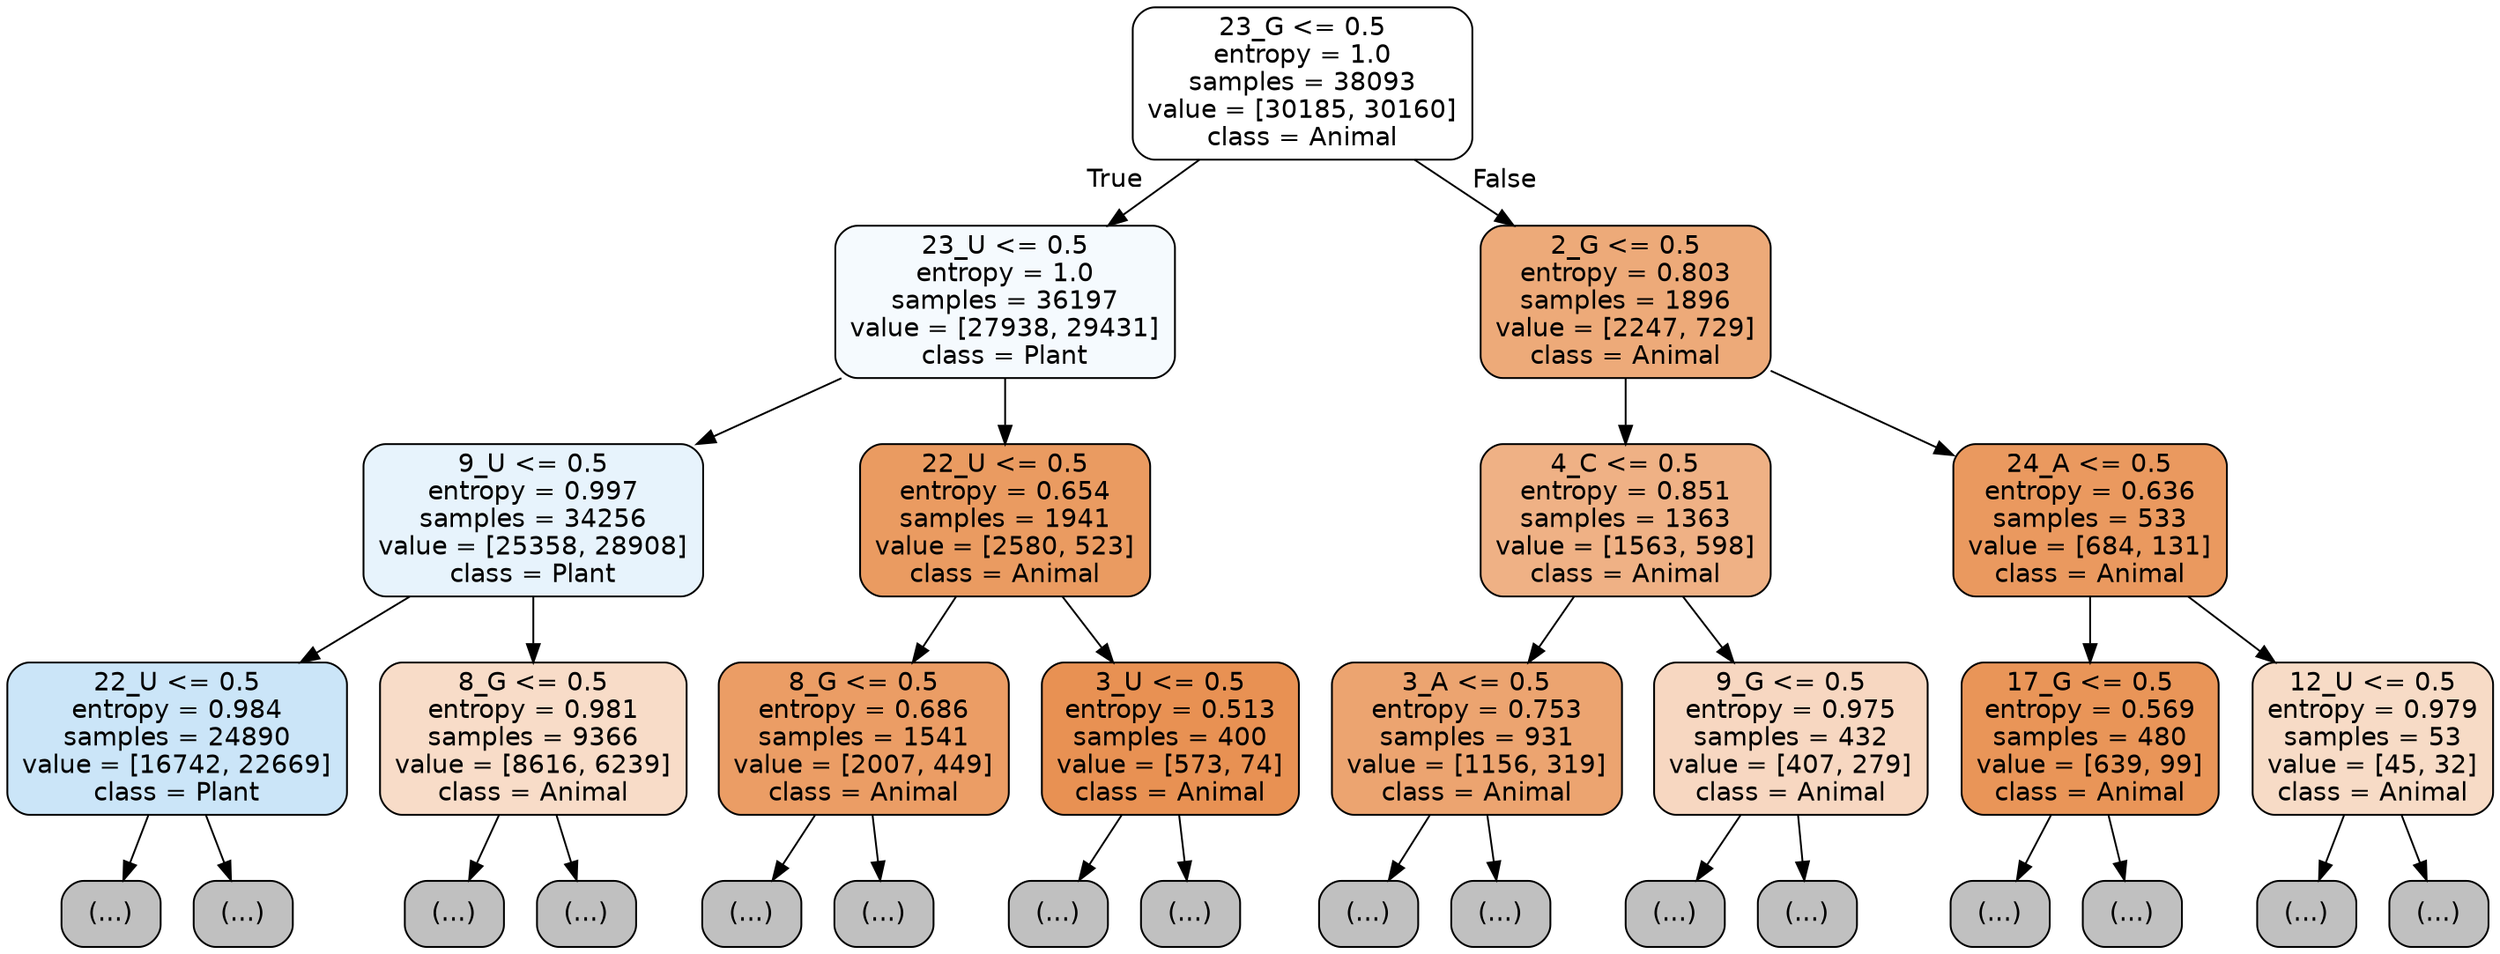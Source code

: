 digraph Tree {
node [shape=box, style="filled, rounded", color="black", fontname="helvetica"] ;
edge [fontname="helvetica"] ;
0 [label="23_G <= 0.5\nentropy = 1.0\nsamples = 38093\nvalue = [30185, 30160]\nclass = Animal", fillcolor="#ffffff"] ;
1 [label="23_U <= 0.5\nentropy = 1.0\nsamples = 36197\nvalue = [27938, 29431]\nclass = Plant", fillcolor="#f5fafe"] ;
0 -> 1 [labeldistance=2.5, labelangle=45, headlabel="True"] ;
2 [label="9_U <= 0.5\nentropy = 0.997\nsamples = 34256\nvalue = [25358, 28908]\nclass = Plant", fillcolor="#e7f3fc"] ;
1 -> 2 ;
3 [label="22_U <= 0.5\nentropy = 0.984\nsamples = 24890\nvalue = [16742, 22669]\nclass = Plant", fillcolor="#cbe5f8"] ;
2 -> 3 ;
4 [label="(...)", fillcolor="#C0C0C0"] ;
3 -> 4 ;
9679 [label="(...)", fillcolor="#C0C0C0"] ;
3 -> 9679 ;
10876 [label="8_G <= 0.5\nentropy = 0.981\nsamples = 9366\nvalue = [8616, 6239]\nclass = Animal", fillcolor="#f8dcc8"] ;
2 -> 10876 ;
10877 [label="(...)", fillcolor="#C0C0C0"] ;
10876 -> 10877 ;
14130 [label="(...)", fillcolor="#C0C0C0"] ;
10876 -> 14130 ;
15247 [label="22_U <= 0.5\nentropy = 0.654\nsamples = 1941\nvalue = [2580, 523]\nclass = Animal", fillcolor="#ea9b61"] ;
1 -> 15247 ;
15248 [label="8_G <= 0.5\nentropy = 0.686\nsamples = 1541\nvalue = [2007, 449]\nclass = Animal", fillcolor="#eb9d65"] ;
15247 -> 15248 ;
15249 [label="(...)", fillcolor="#C0C0C0"] ;
15248 -> 15249 ;
15694 [label="(...)", fillcolor="#C0C0C0"] ;
15248 -> 15694 ;
15849 [label="3_U <= 0.5\nentropy = 0.513\nsamples = 400\nvalue = [573, 74]\nclass = Animal", fillcolor="#e89153"] ;
15247 -> 15849 ;
15850 [label="(...)", fillcolor="#C0C0C0"] ;
15849 -> 15850 ;
15935 [label="(...)", fillcolor="#C0C0C0"] ;
15849 -> 15935 ;
15972 [label="2_G <= 0.5\nentropy = 0.803\nsamples = 1896\nvalue = [2247, 729]\nclass = Animal", fillcolor="#edaa79"] ;
0 -> 15972 [labeldistance=2.5, labelangle=-45, headlabel="False"] ;
15973 [label="4_C <= 0.5\nentropy = 0.851\nsamples = 1363\nvalue = [1563, 598]\nclass = Animal", fillcolor="#efb185"] ;
15972 -> 15973 ;
15974 [label="3_A <= 0.5\nentropy = 0.753\nsamples = 931\nvalue = [1156, 319]\nclass = Animal", fillcolor="#eca470"] ;
15973 -> 15974 ;
15975 [label="(...)", fillcolor="#C0C0C0"] ;
15974 -> 15975 ;
16278 [label="(...)", fillcolor="#C0C0C0"] ;
15974 -> 16278 ;
16383 [label="9_G <= 0.5\nentropy = 0.975\nsamples = 432\nvalue = [407, 279]\nclass = Animal", fillcolor="#f7d7c1"] ;
15973 -> 16383 ;
16384 [label="(...)", fillcolor="#C0C0C0"] ;
16383 -> 16384 ;
16507 [label="(...)", fillcolor="#C0C0C0"] ;
16383 -> 16507 ;
16552 [label="24_A <= 0.5\nentropy = 0.636\nsamples = 533\nvalue = [684, 131]\nclass = Animal", fillcolor="#ea995f"] ;
15972 -> 16552 ;
16553 [label="17_G <= 0.5\nentropy = 0.569\nsamples = 480\nvalue = [639, 99]\nclass = Animal", fillcolor="#e99558"] ;
16552 -> 16553 ;
16554 [label="(...)", fillcolor="#C0C0C0"] ;
16553 -> 16554 ;
16659 [label="(...)", fillcolor="#C0C0C0"] ;
16553 -> 16659 ;
16712 [label="12_U <= 0.5\nentropy = 0.979\nsamples = 53\nvalue = [45, 32]\nclass = Animal", fillcolor="#f7dbc6"] ;
16552 -> 16712 ;
16713 [label="(...)", fillcolor="#C0C0C0"] ;
16712 -> 16713 ;
16734 [label="(...)", fillcolor="#C0C0C0"] ;
16712 -> 16734 ;
}